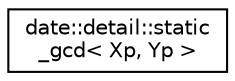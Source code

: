 digraph "Graphical Class Hierarchy"
{
 // LATEX_PDF_SIZE
  edge [fontname="Helvetica",fontsize="10",labelfontname="Helvetica",labelfontsize="10"];
  node [fontname="Helvetica",fontsize="10",shape=record];
  rankdir="LR";
  Node0 [label="date::detail::static\l_gcd\< Xp, Yp \>",height=0.2,width=0.4,color="black", fillcolor="white", style="filled",URL="$structdate_1_1detail_1_1static__gcd.html",tooltip=" "];
}
